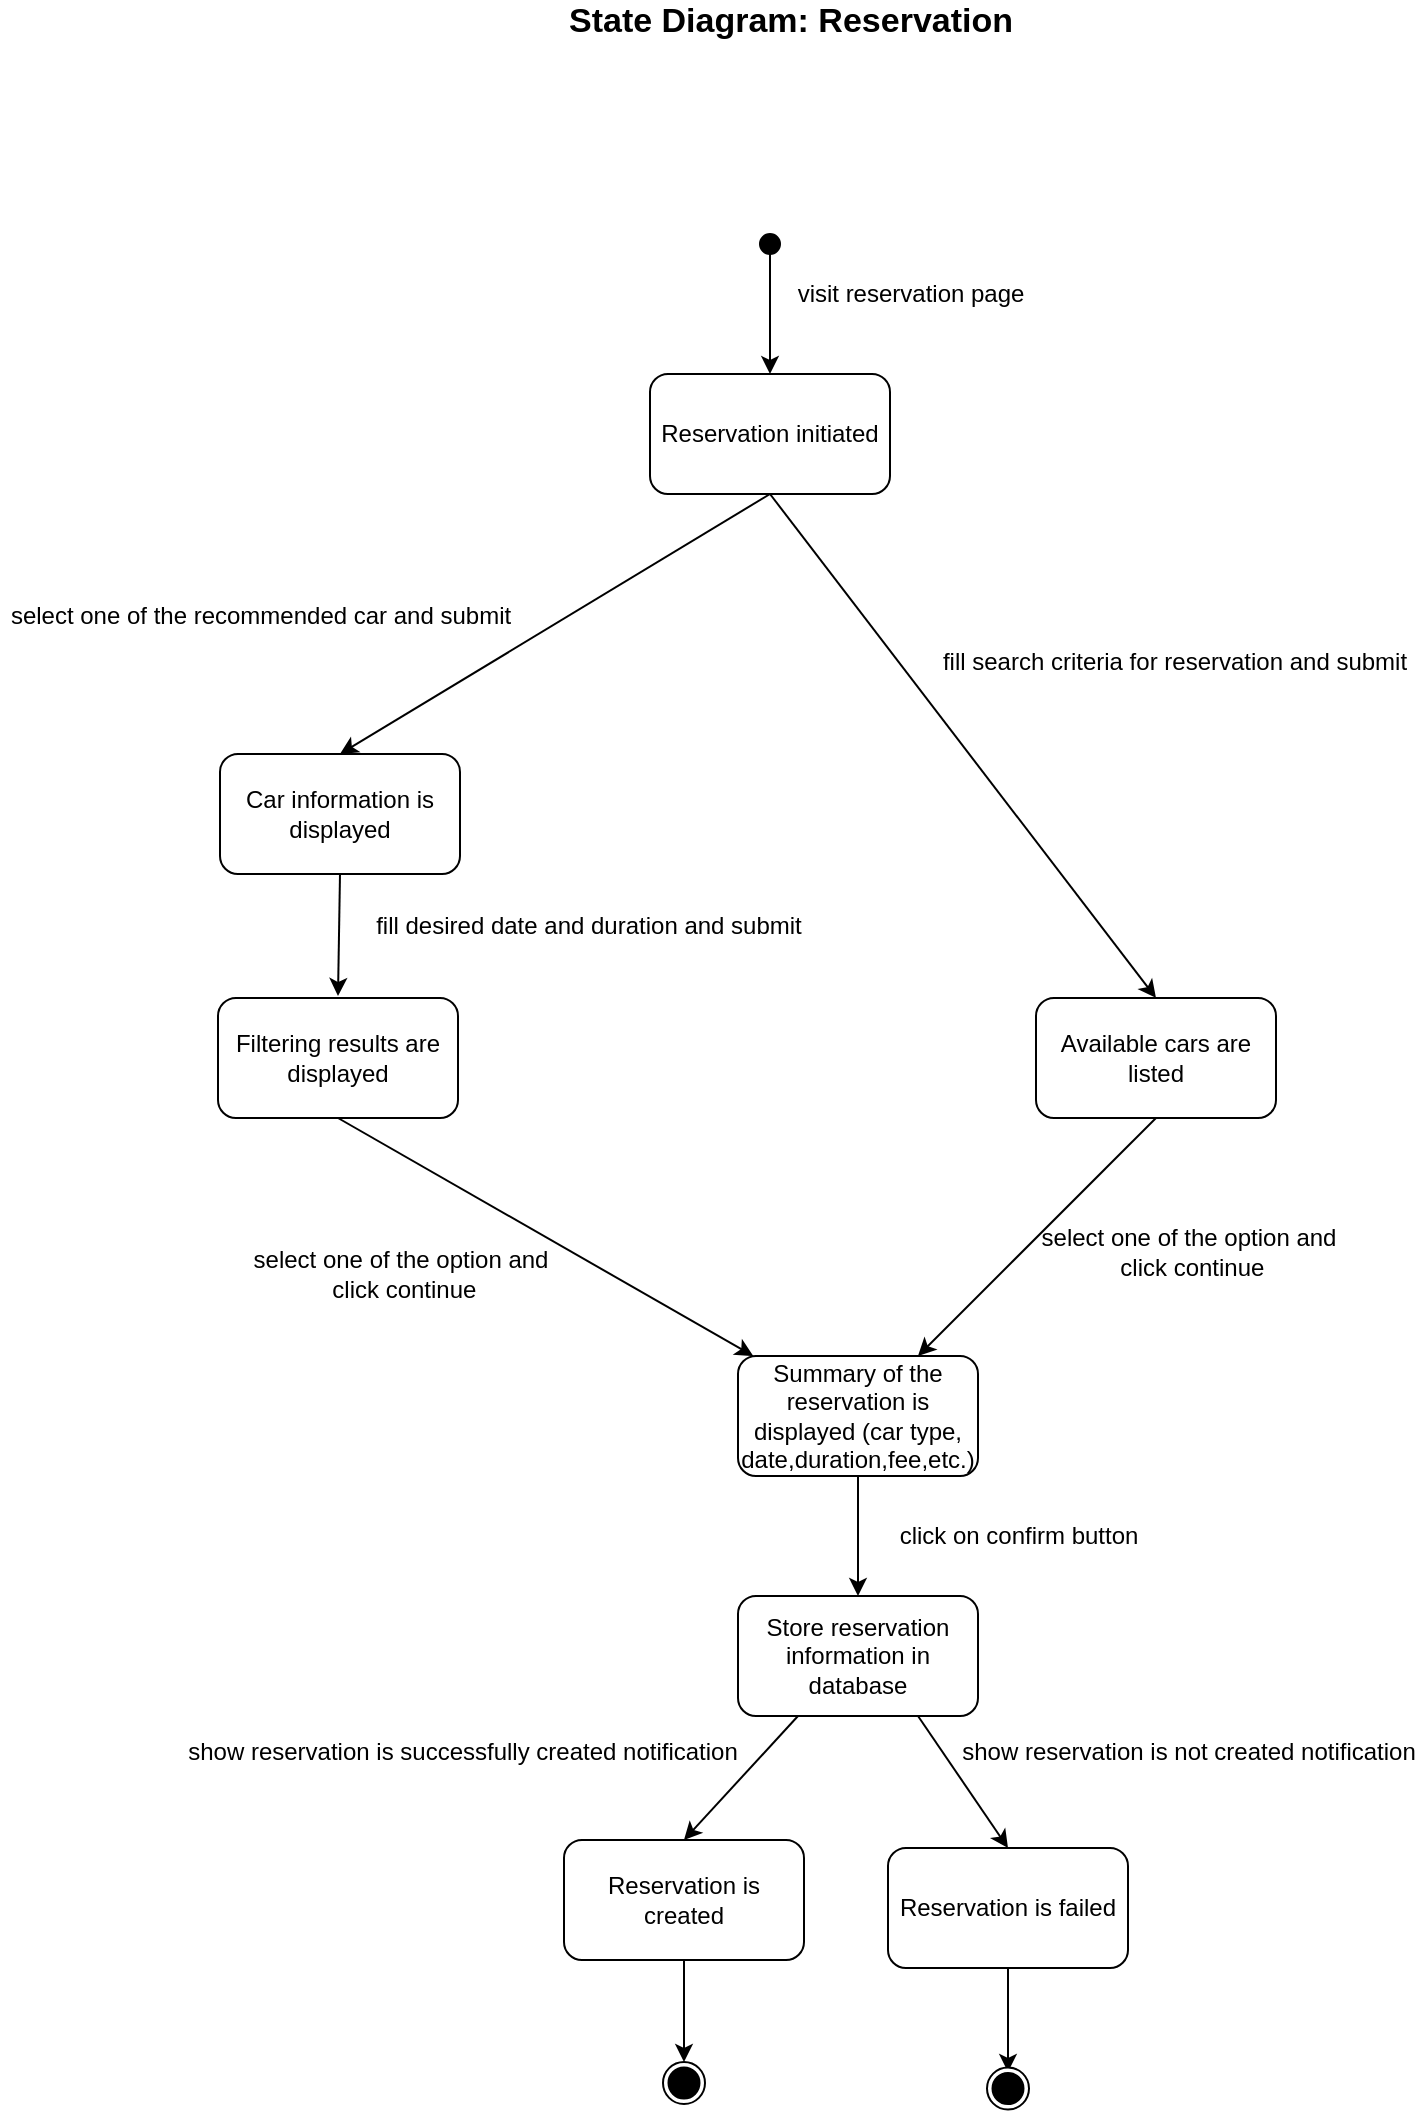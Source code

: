 <mxfile version="13.1.14" type="google"><diagram id="I1BvM2PEFjCEKqhY6WqG" name="Page-1"><mxGraphModel dx="2179" dy="1576" grid="0" gridSize="10" guides="1" tooltips="1" connect="1" arrows="1" fold="1" page="0" pageScale="1" pageWidth="850" pageHeight="1100" math="0" shadow="0"><root><mxCell id="0"/><mxCell id="1" parent="0"/><mxCell id="aM61dXOeNyEAPDIbZXlM-1" value="" style="ellipse;whiteSpace=wrap;html=1;aspect=fixed;fillColor=#000000;" parent="1" vertex="1"><mxGeometry x="390" y="90" width="10" height="10" as="geometry"/></mxCell><mxCell id="aM61dXOeNyEAPDIbZXlM-2" value="" style="endArrow=classic;html=1;exitX=0.5;exitY=1;exitDx=0;exitDy=0;entryX=0.5;entryY=0;entryDx=0;entryDy=0;" parent="1" source="aM61dXOeNyEAPDIbZXlM-1" target="aM61dXOeNyEAPDIbZXlM-6" edge="1"><mxGeometry width="50" height="50" relative="1" as="geometry"><mxPoint x="380" y="410" as="sourcePoint"/><mxPoint x="395" y="150" as="targetPoint"/></mxGeometry></mxCell><mxCell id="aM61dXOeNyEAPDIbZXlM-3" value="visit reservation page" style="text;html=1;align=center;verticalAlign=middle;resizable=0;points=[];autosize=1;" parent="1" vertex="1"><mxGeometry x="400" y="110" width="130" height="20" as="geometry"/></mxCell><mxCell id="aM61dXOeNyEAPDIbZXlM-4" value="&lt;b&gt;&lt;font style=&quot;font-size: 17px&quot;&gt;State Diagram: Reservation&lt;/font&gt;&lt;/b&gt;" style="text;html=1;align=center;verticalAlign=middle;resizable=0;points=[];autosize=1;" parent="1" vertex="1"><mxGeometry x="289" y="-26" width="232" height="19" as="geometry"/></mxCell><mxCell id="aM61dXOeNyEAPDIbZXlM-6" value="Reservation initiated" style="rounded=1;whiteSpace=wrap;html=1;fillColor=#FFFFFF;" parent="1" vertex="1"><mxGeometry x="335" y="160" width="120" height="60" as="geometry"/></mxCell><mxCell id="aM61dXOeNyEAPDIbZXlM-7" value="" style="endArrow=classic;html=1;exitX=0.5;exitY=1;exitDx=0;exitDy=0;entryX=0.5;entryY=0;entryDx=0;entryDy=0;" parent="1" source="aM61dXOeNyEAPDIbZXlM-6" target="aM61dXOeNyEAPDIbZXlM-9" edge="1"><mxGeometry width="50" height="50" relative="1" as="geometry"><mxPoint x="320" y="370" as="sourcePoint"/><mxPoint x="395" y="270" as="targetPoint"/></mxGeometry></mxCell><mxCell id="aM61dXOeNyEAPDIbZXlM-8" value="fill search criteria for reservation and submit" style="text;html=1;align=center;verticalAlign=middle;resizable=0;points=[];autosize=1;" parent="1" vertex="1"><mxGeometry x="472" y="294" width="250" height="20" as="geometry"/></mxCell><mxCell id="aM61dXOeNyEAPDIbZXlM-9" value="Available cars are listed" style="rounded=1;whiteSpace=wrap;html=1;fillColor=#FFFFFF;" parent="1" vertex="1"><mxGeometry x="528" y="472" width="120" height="60" as="geometry"/></mxCell><mxCell id="aM61dXOeNyEAPDIbZXlM-10" value="" style="endArrow=classic;html=1;exitX=0.5;exitY=1;exitDx=0;exitDy=0;" parent="1" source="aM61dXOeNyEAPDIbZXlM-9" target="e_OwW7tcBv-j63vK3X-O-5" edge="1"><mxGeometry width="50" height="50" relative="1" as="geometry"><mxPoint x="651" y="548" as="sourcePoint"/><mxPoint x="726" y="398" as="targetPoint"/></mxGeometry></mxCell><mxCell id="aM61dXOeNyEAPDIbZXlM-11" value="select one of the option and&lt;br&gt;&amp;nbsp;click continue" style="text;html=1;align=center;verticalAlign=middle;resizable=0;points=[];autosize=1;" parent="1" vertex="1"><mxGeometry x="524.5" y="583" width="158" height="32" as="geometry"/></mxCell><mxCell id="e_OwW7tcBv-j63vK3X-O-1" value="select one of the recommended car and submit" style="text;html=1;align=center;verticalAlign=middle;resizable=0;points=[];autosize=1;" vertex="1" parent="1"><mxGeometry x="10" y="272" width="260" height="18" as="geometry"/></mxCell><mxCell id="e_OwW7tcBv-j63vK3X-O-2" value="Car information is displayed" style="rounded=1;whiteSpace=wrap;html=1;fillColor=#FFFFFF;" vertex="1" parent="1"><mxGeometry x="120" y="350" width="120" height="60" as="geometry"/></mxCell><mxCell id="e_OwW7tcBv-j63vK3X-O-3" value="" style="endArrow=classic;html=1;exitX=0.5;exitY=1;exitDx=0;exitDy=0;" edge="1" parent="1" source="e_OwW7tcBv-j63vK3X-O-2"><mxGeometry width="50" height="50" relative="1" as="geometry"><mxPoint x="105" y="610" as="sourcePoint"/><mxPoint x="179" y="471" as="targetPoint"/></mxGeometry></mxCell><mxCell id="e_OwW7tcBv-j63vK3X-O-4" value="select one of the option and&lt;br&gt;&amp;nbsp;click continue" style="text;html=1;align=center;verticalAlign=middle;resizable=0;points=[];autosize=1;" vertex="1" parent="1"><mxGeometry x="131" y="594" width="158" height="32" as="geometry"/></mxCell><mxCell id="e_OwW7tcBv-j63vK3X-O-5" value="Summary of the reservation is displayed (car type, date,duration,fee,etc.)" style="rounded=1;whiteSpace=wrap;html=1;fillColor=#FFFFFF;" vertex="1" parent="1"><mxGeometry x="379" y="651" width="120" height="60" as="geometry"/></mxCell><mxCell id="e_OwW7tcBv-j63vK3X-O-6" value="" style="endArrow=classic;html=1;exitX=0.5;exitY=1;exitDx=0;exitDy=0;entryX=0.5;entryY=0;entryDx=0;entryDy=0;" edge="1" parent="1" source="e_OwW7tcBv-j63vK3X-O-5" target="e_OwW7tcBv-j63vK3X-O-8"><mxGeometry width="50" height="50" relative="1" as="geometry"><mxPoint x="364" y="941" as="sourcePoint"/><mxPoint x="439" y="791.0" as="targetPoint"/></mxGeometry></mxCell><mxCell id="e_OwW7tcBv-j63vK3X-O-7" value="click on confirm button" style="text;html=1;align=center;verticalAlign=middle;resizable=0;points=[];autosize=1;" vertex="1" parent="1"><mxGeometry x="454" y="731" width="130" height="20" as="geometry"/></mxCell><mxCell id="e_OwW7tcBv-j63vK3X-O-8" value="Store reservation information in database" style="rounded=1;whiteSpace=wrap;html=1;fillColor=#FFFFFF;" vertex="1" parent="1"><mxGeometry x="379" y="771" width="120" height="60" as="geometry"/></mxCell><mxCell id="e_OwW7tcBv-j63vK3X-O-9" value="" style="endArrow=classic;html=1;exitX=0.75;exitY=1;exitDx=0;exitDy=0;entryX=0.5;entryY=0;entryDx=0;entryDy=0;" edge="1" parent="1" source="e_OwW7tcBv-j63vK3X-O-8" target="e_OwW7tcBv-j63vK3X-O-14"><mxGeometry width="50" height="50" relative="1" as="geometry"><mxPoint x="493" y="821" as="sourcePoint"/><mxPoint x="509" y="908" as="targetPoint"/></mxGeometry></mxCell><mxCell id="e_OwW7tcBv-j63vK3X-O-10" value="" style="endArrow=classic;html=1;exitX=0.25;exitY=1;exitDx=0;exitDy=0;entryX=0.5;entryY=0;entryDx=0;entryDy=0;" edge="1" parent="1" source="e_OwW7tcBv-j63vK3X-O-8" target="e_OwW7tcBv-j63vK3X-O-13"><mxGeometry width="50" height="50" relative="1" as="geometry"><mxPoint x="493" y="821" as="sourcePoint"/><mxPoint x="366" y="897" as="targetPoint"/></mxGeometry></mxCell><mxCell id="e_OwW7tcBv-j63vK3X-O-11" value="show reservation is not created notification" style="text;html=1;align=center;verticalAlign=middle;resizable=0;points=[];autosize=1;" vertex="1" parent="1"><mxGeometry x="485" y="840" width="237" height="18" as="geometry"/></mxCell><mxCell id="e_OwW7tcBv-j63vK3X-O-12" value="show reservation is successfully created notification" style="text;html=1;align=center;verticalAlign=middle;resizable=0;points=[];autosize=1;" vertex="1" parent="1"><mxGeometry x="98" y="840" width="285" height="18" as="geometry"/></mxCell><mxCell id="e_OwW7tcBv-j63vK3X-O-13" value="Reservation is created" style="rounded=1;whiteSpace=wrap;html=1;fillColor=#FFFFFF;" vertex="1" parent="1"><mxGeometry x="292" y="893" width="120" height="60" as="geometry"/></mxCell><mxCell id="e_OwW7tcBv-j63vK3X-O-14" value="Reservation is failed" style="rounded=1;whiteSpace=wrap;html=1;fillColor=#FFFFFF;" vertex="1" parent="1"><mxGeometry x="454" y="897" width="120" height="60" as="geometry"/></mxCell><mxCell id="e_OwW7tcBv-j63vK3X-O-15" value="" style="endArrow=classic;html=1;exitX=0.5;exitY=1;exitDx=0;exitDy=0;entryX=0.5;entryY=0;entryDx=0;entryDy=0;" edge="1" parent="1" source="e_OwW7tcBv-j63vK3X-O-13" target="e_OwW7tcBv-j63vK3X-O-17"><mxGeometry width="50" height="50" relative="1" as="geometry"><mxPoint x="428" y="980" as="sourcePoint"/><mxPoint x="409" y="1007" as="targetPoint"/></mxGeometry></mxCell><mxCell id="e_OwW7tcBv-j63vK3X-O-16" value="" style="endArrow=classic;html=1;exitX=0.5;exitY=1;exitDx=0;exitDy=0;" edge="1" parent="1" source="e_OwW7tcBv-j63vK3X-O-14"><mxGeometry width="50" height="50" relative="1" as="geometry"><mxPoint x="493" y="821" as="sourcePoint"/><mxPoint x="514" y="1009" as="targetPoint"/></mxGeometry></mxCell><mxCell id="e_OwW7tcBv-j63vK3X-O-17" value="" style="ellipse;whiteSpace=wrap;html=1;aspect=fixed;" vertex="1" parent="1"><mxGeometry x="341.5" y="1004" width="21" height="21" as="geometry"/></mxCell><mxCell id="e_OwW7tcBv-j63vK3X-O-18" value="" style="ellipse;whiteSpace=wrap;html=1;aspect=fixed;fillColor=#000000;" vertex="1" parent="1"><mxGeometry x="344.25" y="1006.75" width="15.5" height="15.5" as="geometry"/></mxCell><mxCell id="e_OwW7tcBv-j63vK3X-O-19" value="" style="endArrow=classic;html=1;exitX=0.5;exitY=1;exitDx=0;exitDy=0;entryX=0.5;entryY=0;entryDx=0;entryDy=0;" edge="1" parent="1" source="aM61dXOeNyEAPDIbZXlM-6" target="e_OwW7tcBv-j63vK3X-O-2"><mxGeometry width="50" height="50" relative="1" as="geometry"><mxPoint x="405" y="230" as="sourcePoint"/><mxPoint x="736" y="298" as="targetPoint"/></mxGeometry></mxCell><mxCell id="e_OwW7tcBv-j63vK3X-O-20" value="Filtering results are displayed" style="rounded=1;whiteSpace=wrap;html=1;fillColor=#FFFFFF;" vertex="1" parent="1"><mxGeometry x="119" y="472" width="120" height="60" as="geometry"/></mxCell><mxCell id="e_OwW7tcBv-j63vK3X-O-21" value="" style="endArrow=classic;html=1;exitX=0.5;exitY=1;exitDx=0;exitDy=0;" edge="1" parent="1" source="e_OwW7tcBv-j63vK3X-O-20" target="e_OwW7tcBv-j63vK3X-O-5"><mxGeometry width="50" height="50" relative="1" as="geometry"><mxPoint x="-2" y="718" as="sourcePoint"/><mxPoint x="73" y="548" as="targetPoint"/></mxGeometry></mxCell><mxCell id="e_OwW7tcBv-j63vK3X-O-22" value="fill desired date and duration and submit" style="text;html=1;align=center;verticalAlign=middle;resizable=0;points=[];autosize=1;" vertex="1" parent="1"><mxGeometry x="192" y="427" width="223" height="18" as="geometry"/></mxCell><mxCell id="e_OwW7tcBv-j63vK3X-O-25" value="" style="ellipse;whiteSpace=wrap;html=1;aspect=fixed;" vertex="1" parent="1"><mxGeometry x="503.5" y="1006.75" width="21" height="21" as="geometry"/></mxCell><mxCell id="e_OwW7tcBv-j63vK3X-O-26" value="" style="ellipse;whiteSpace=wrap;html=1;aspect=fixed;fillColor=#000000;" vertex="1" parent="1"><mxGeometry x="506.25" y="1009.5" width="15.5" height="15.5" as="geometry"/></mxCell></root></mxGraphModel></diagram></mxfile>